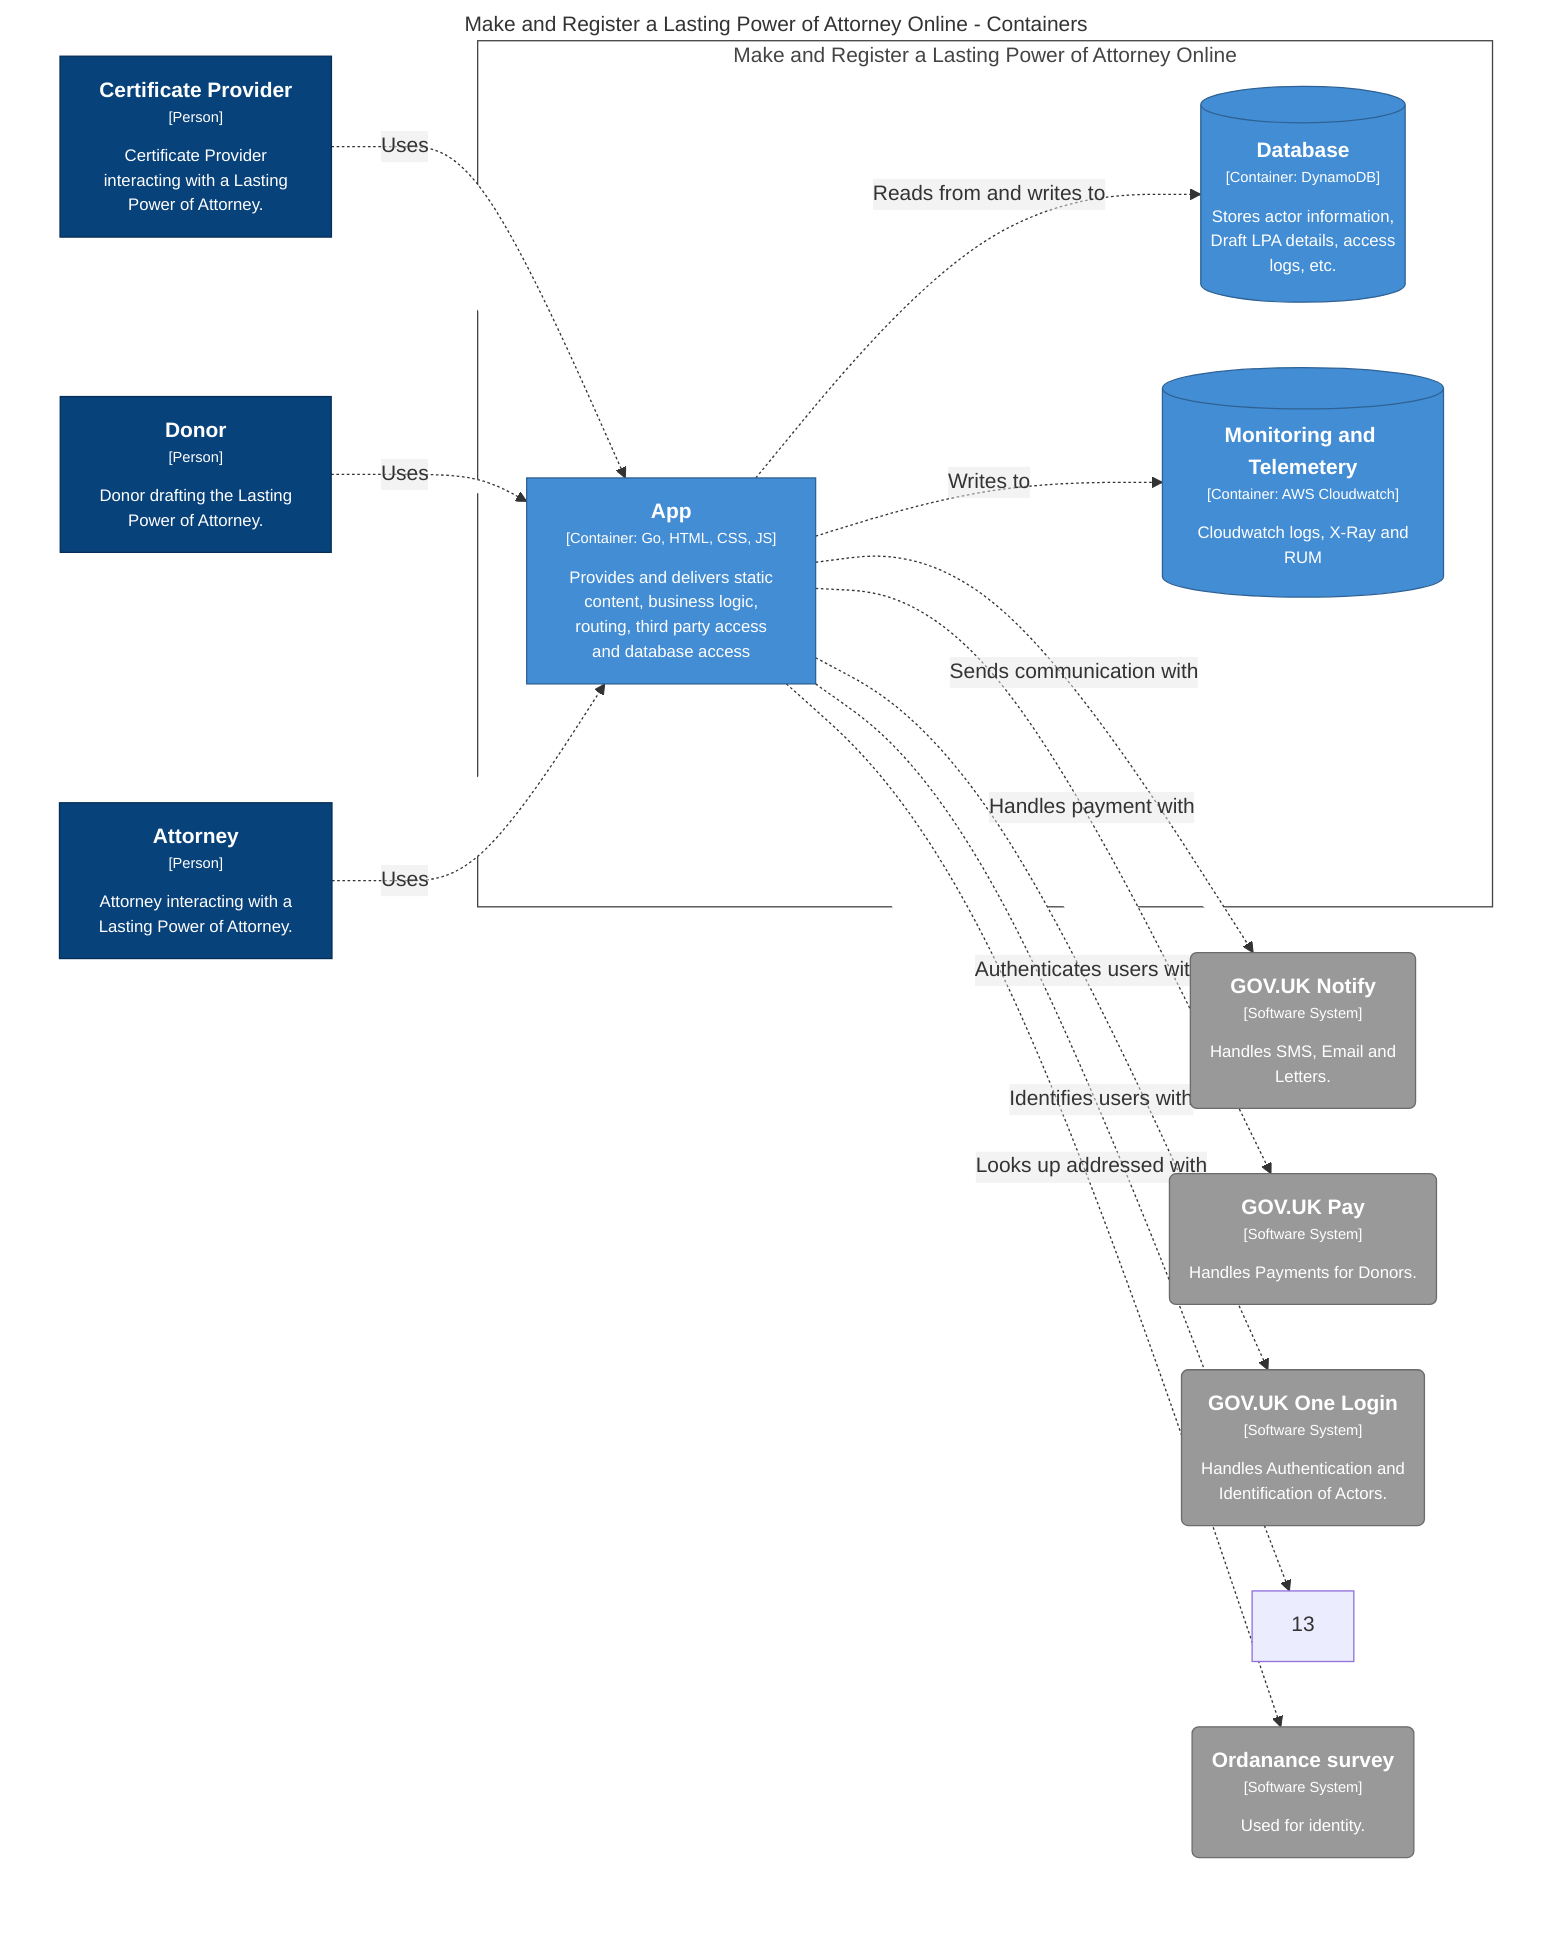 graph TB
  linkStyle default fill:#ffffff

  subgraph diagram [Make and Register a Lasting Power of Attorney Online - Containers]
    style diagram fill:#ffffff,stroke:#ffffff

    11("<div style='font-weight: bold'>GOV.UK Pay</div><div style='font-size: 70%; margin-top: 0px'>[Software System]</div><div style='font-size: 80%; margin-top:10px'>Handles Payments for Donors.</div>")
    style 11 fill:#999999,stroke:#6b6b6b,color:#ffffff
    12("<div style='font-weight: bold'>GOV.UK One Login</div><div style='font-size: 70%; margin-top: 0px'>[Software System]</div><div style='font-size: 80%; margin-top:10px'>Handles Authentication and<br />Identification of Actors.</div>")
    style 12 fill:#999999,stroke:#6b6b6b,color:#ffffff
    2["<div style='font-weight: bold'>Attorney</div><div style='font-size: 70%; margin-top: 0px'>[Person]</div><div style='font-size: 80%; margin-top:10px'>Attorney interacting with a<br />Lasting Power of Attorney.</div>"]
    style 2 fill:#08427b,stroke:#052e56,color:#ffffff
    3["<div style='font-weight: bold'>Donor</div><div style='font-size: 70%; margin-top: 0px'>[Person]</div><div style='font-size: 80%; margin-top:10px'>Donor drafting the Lasting<br />Power of Attorney.</div>"]
    style 3 fill:#08427b,stroke:#052e56,color:#ffffff
    14("<div style='font-weight: bold'>Ordanance survey</div><div style='font-size: 70%; margin-top: 0px'>[Software System]</div><div style='font-size: 80%; margin-top:10px'>Used for identity.</div>")
    style 14 fill:#999999,stroke:#6b6b6b,color:#ffffff
    4["<div style='font-weight: bold'>Certificate Provider</div><div style='font-size: 70%; margin-top: 0px'>[Person]</div><div style='font-size: 80%; margin-top:10px'>Certificate Provider<br />interacting with a Lasting<br />Power of Attorney.</div>"]
    style 4 fill:#08427b,stroke:#052e56,color:#ffffff
    10("<div style='font-weight: bold'>GOV.UK Notify</div><div style='font-size: 70%; margin-top: 0px'>[Software System]</div><div style='font-size: 80%; margin-top:10px'>Handles SMS, Email and<br />Letters.</div>")
    style 10 fill:#999999,stroke:#6b6b6b,color:#ffffff

    subgraph 6 [Make and Register a Lasting Power of Attorney Online]
      style 6 fill:#ffffff,stroke:#444444,color:#444444

      7["<div style='font-weight: bold'>App</div><div style='font-size: 70%; margin-top: 0px'>[Container: Go, HTML, CSS, JS]</div><div style='font-size: 80%; margin-top:10px'>Provides and delivers static<br />content, business logic,<br />routing, third party access<br />and database access</div>"]
      style 7 fill:#438dd5,stroke:#2e6295,color:#ffffff
      8[("<div style='font-weight: bold'>Database</div><div style='font-size: 70%; margin-top: 0px'>[Container: DynamoDB]</div><div style='font-size: 80%; margin-top:10px'>Stores actor information,<br />Draft LPA details, access<br />logs, etc.</div>")]
      style 8 fill:#438dd5,stroke:#2e6295,color:#ffffff
      9[("<div style='font-weight: bold'>Monitoring and Telemetery</div><div style='font-size: 70%; margin-top: 0px'>[Container: AWS Cloudwatch]</div><div style='font-size: 80%; margin-top:10px'>Cloudwatch logs, X-Ray and<br />RUM</div>")]
      style 9 fill:#438dd5,stroke:#2e6295,color:#ffffff
    end

    4-. "<div>Uses</div><div style='font-size: 70%'></div>" .->7
    3-. "<div>Uses</div><div style='font-size: 70%'></div>" .->7
    2-. "<div>Uses</div><div style='font-size: 70%'></div>" .->7
    7-. "<div>Reads from and writes to</div><div style='font-size: 70%'></div>" .->8
    7-. "<div>Writes to</div><div style='font-size: 70%'></div>" .->9
    7-. "<div>Sends communication with</div><div style='font-size: 70%'></div>" .->10
    7-. "<div>Handles payment with</div><div style='font-size: 70%'></div>" .->11
    7-. "<div>Authenticates users with</div><div style='font-size: 70%'></div>" .->12
    7-. "<div>Identifies users with</div><div style='font-size: 70%'></div>" .->13
    7-. "<div>Looks up addressed with</div><div style='font-size: 70%'></div>" .->14
  end